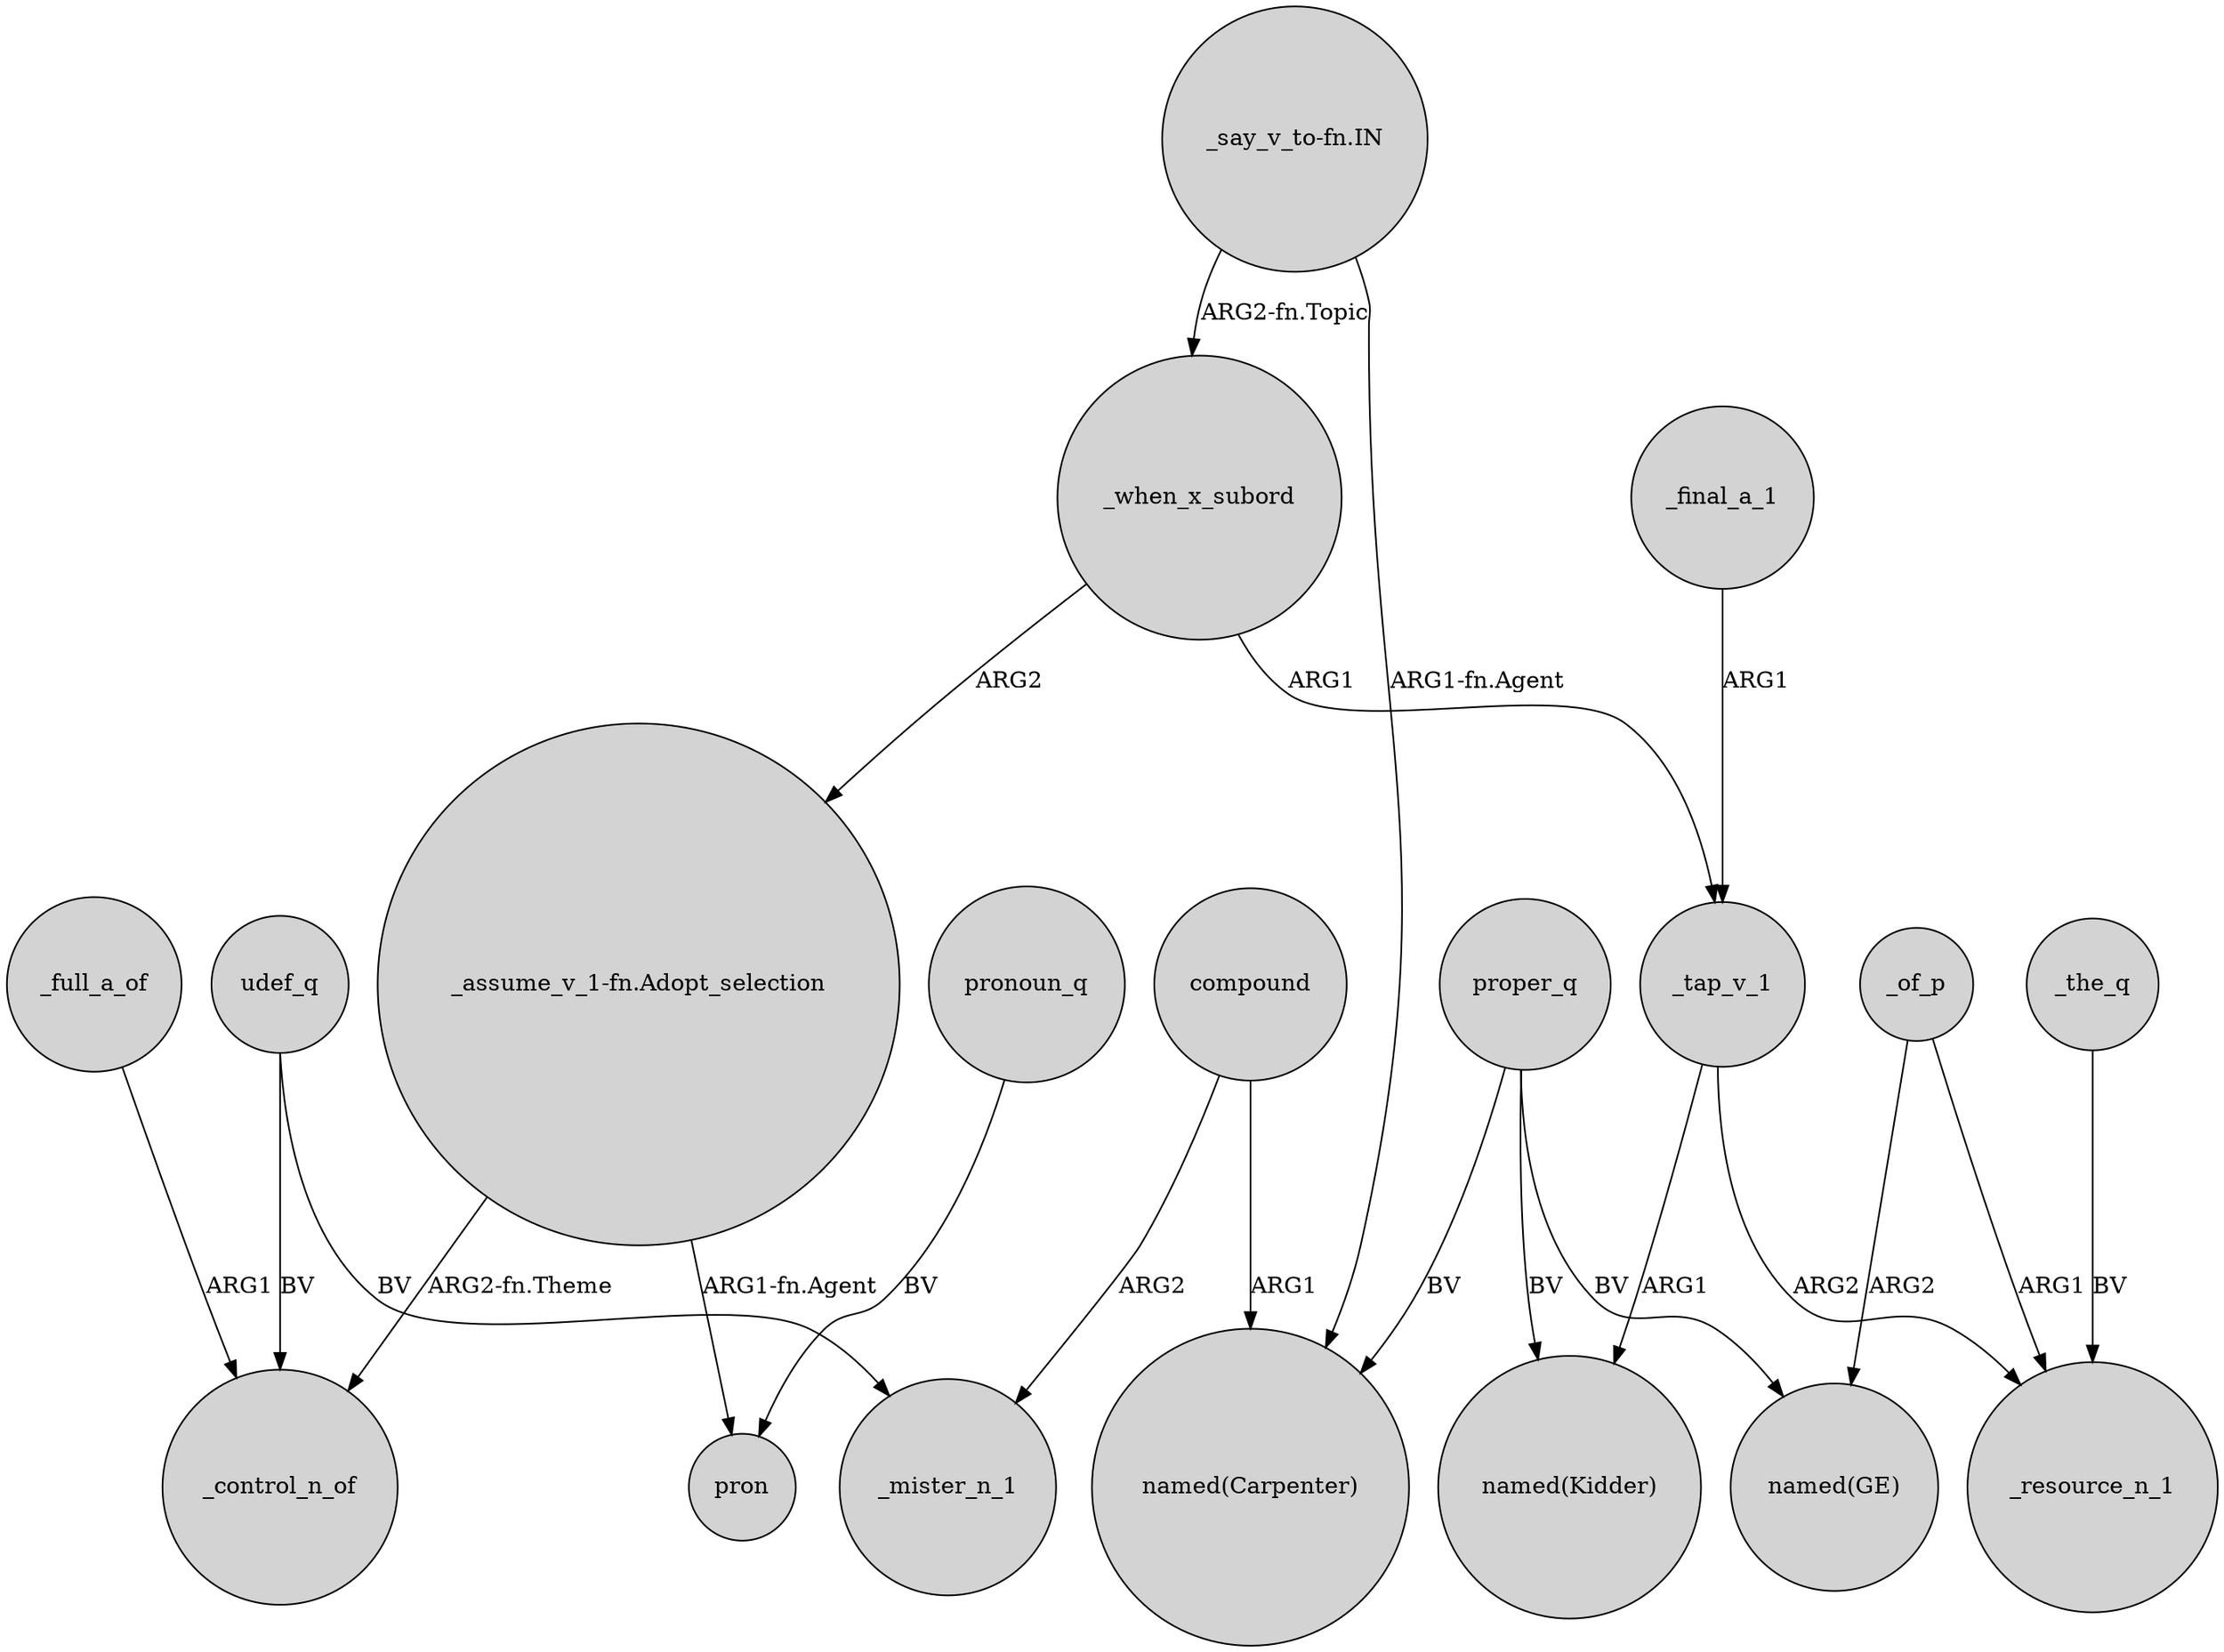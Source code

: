 digraph {
	node [shape=circle style=filled]
	_full_a_of -> _control_n_of [label=ARG1]
	udef_q -> _control_n_of [label=BV]
	compound -> _mister_n_1 [label=ARG2]
	proper_q -> "named(GE)" [label=BV]
	"_say_v_to-fn.IN" -> "named(Carpenter)" [label="ARG1-fn.Agent"]
	_tap_v_1 -> "named(Kidder)" [label=ARG1]
	udef_q -> _mister_n_1 [label=BV]
	_when_x_subord -> "_assume_v_1-fn.Adopt_selection" [label=ARG2]
	pronoun_q -> pron [label=BV]
	_final_a_1 -> _tap_v_1 [label=ARG1]
	compound -> "named(Carpenter)" [label=ARG1]
	"_say_v_to-fn.IN" -> _when_x_subord [label="ARG2-fn.Topic"]
	proper_q -> "named(Kidder)" [label=BV]
	_tap_v_1 -> _resource_n_1 [label=ARG2]
	proper_q -> "named(Carpenter)" [label=BV]
	_the_q -> _resource_n_1 [label=BV]
	"_assume_v_1-fn.Adopt_selection" -> _control_n_of [label="ARG2-fn.Theme"]
	_of_p -> _resource_n_1 [label=ARG1]
	_of_p -> "named(GE)" [label=ARG2]
	_when_x_subord -> _tap_v_1 [label=ARG1]
	"_assume_v_1-fn.Adopt_selection" -> pron [label="ARG1-fn.Agent"]
}
